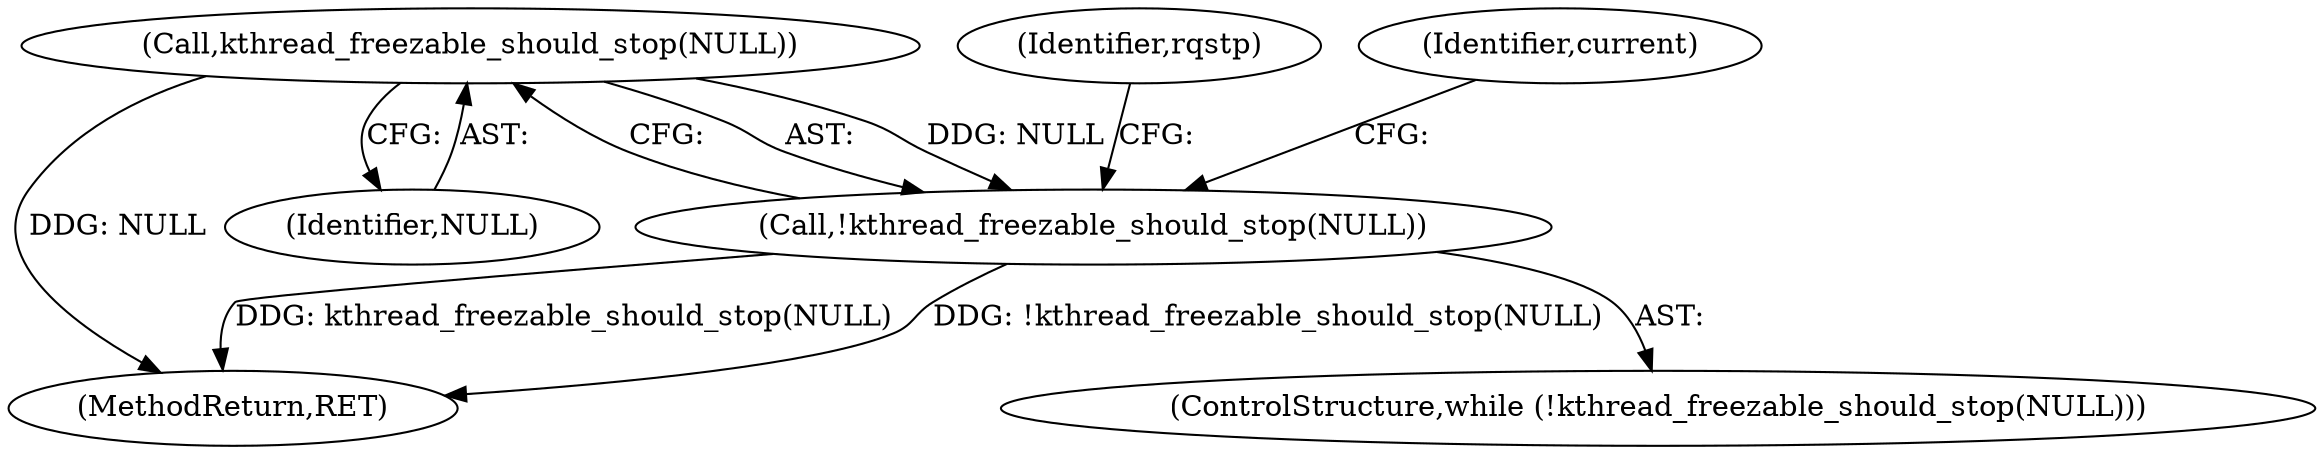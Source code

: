 digraph "0_linux_c70422f760c120480fee4de6c38804c72aa26bc1_3@API" {
"1000112" [label="(Call,kthread_freezable_should_stop(NULL))"];
"1000111" [label="(Call,!kthread_freezable_should_stop(NULL))"];
"1000110" [label="(ControlStructure,while (!kthread_freezable_should_stop(NULL)))"];
"1000139" [label="(Identifier,rqstp)"];
"1000111" [label="(Call,!kthread_freezable_should_stop(NULL))"];
"1000144" [label="(MethodReturn,RET)"];
"1000113" [label="(Identifier,NULL)"];
"1000112" [label="(Call,kthread_freezable_should_stop(NULL))"];
"1000117" [label="(Identifier,current)"];
"1000112" -> "1000111"  [label="AST: "];
"1000112" -> "1000113"  [label="CFG: "];
"1000113" -> "1000112"  [label="AST: "];
"1000111" -> "1000112"  [label="CFG: "];
"1000112" -> "1000144"  [label="DDG: NULL"];
"1000112" -> "1000111"  [label="DDG: NULL"];
"1000111" -> "1000110"  [label="AST: "];
"1000117" -> "1000111"  [label="CFG: "];
"1000139" -> "1000111"  [label="CFG: "];
"1000111" -> "1000144"  [label="DDG: kthread_freezable_should_stop(NULL)"];
"1000111" -> "1000144"  [label="DDG: !kthread_freezable_should_stop(NULL)"];
}
